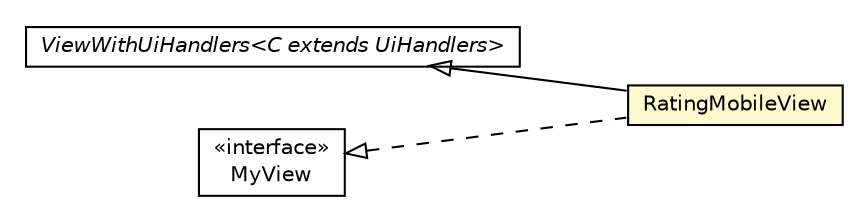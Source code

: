 #!/usr/local/bin/dot
#
# Class diagram 
# Generated by UMLGraph version R5_6-24-gf6e263 (http://www.umlgraph.org/)
#

digraph G {
	edge [fontname="Helvetica",fontsize=10,labelfontname="Helvetica",labelfontsize=10];
	node [fontname="Helvetica",fontsize=10,shape=plaintext];
	nodesep=0.25;
	ranksep=0.5;
	rankdir=LR;
	// com.gwtplatform.mvp.client.ViewWithUiHandlers<C extends com.gwtplatform.mvp.client.UiHandlers>
	c318049 [label=<<table title="com.gwtplatform.mvp.client.ViewWithUiHandlers" border="0" cellborder="1" cellspacing="0" cellpadding="2" port="p" href="../../../../mvp/client/ViewWithUiHandlers.html">
		<tr><td><table border="0" cellspacing="0" cellpadding="1">
<tr><td align="center" balign="center"><font face="Helvetica-Oblique"> ViewWithUiHandlers&lt;C extends UiHandlers&gt; </font></td></tr>
		</table></td></tr>
		</table>>, URL="../../../../mvp/client/ViewWithUiHandlers.html", fontname="Helvetica", fontcolor="black", fontsize=10.0];
	// com.gwtplatform.carstore.client.application.rating.RatingPresenter.MyView
	c318385 [label=<<table title="com.gwtplatform.carstore.client.application.rating.RatingPresenter.MyView" border="0" cellborder="1" cellspacing="0" cellpadding="2" port="p" href="./RatingPresenter.MyView.html">
		<tr><td><table border="0" cellspacing="0" cellpadding="1">
<tr><td align="center" balign="center"> &#171;interface&#187; </td></tr>
<tr><td align="center" balign="center"> MyView </td></tr>
		</table></td></tr>
		</table>>, URL="./RatingPresenter.MyView.html", fontname="Helvetica", fontcolor="black", fontsize=10.0];
	// com.gwtplatform.carstore.client.application.rating.RatingMobileView
	c318388 [label=<<table title="com.gwtplatform.carstore.client.application.rating.RatingMobileView" border="0" cellborder="1" cellspacing="0" cellpadding="2" port="p" bgcolor="lemonChiffon" href="./RatingMobileView.html">
		<tr><td><table border="0" cellspacing="0" cellpadding="1">
<tr><td align="center" balign="center"> RatingMobileView </td></tr>
		</table></td></tr>
		</table>>, URL="./RatingMobileView.html", fontname="Helvetica", fontcolor="black", fontsize=10.0];
	//com.gwtplatform.carstore.client.application.rating.RatingMobileView extends com.gwtplatform.mvp.client.ViewWithUiHandlers<com.gwtplatform.carstore.client.application.rating.RatingUiHandlers>
	c318049:p -> c318388:p [dir=back,arrowtail=empty];
	//com.gwtplatform.carstore.client.application.rating.RatingMobileView implements com.gwtplatform.carstore.client.application.rating.RatingPresenter.MyView
	c318385:p -> c318388:p [dir=back,arrowtail=empty,style=dashed];
}

